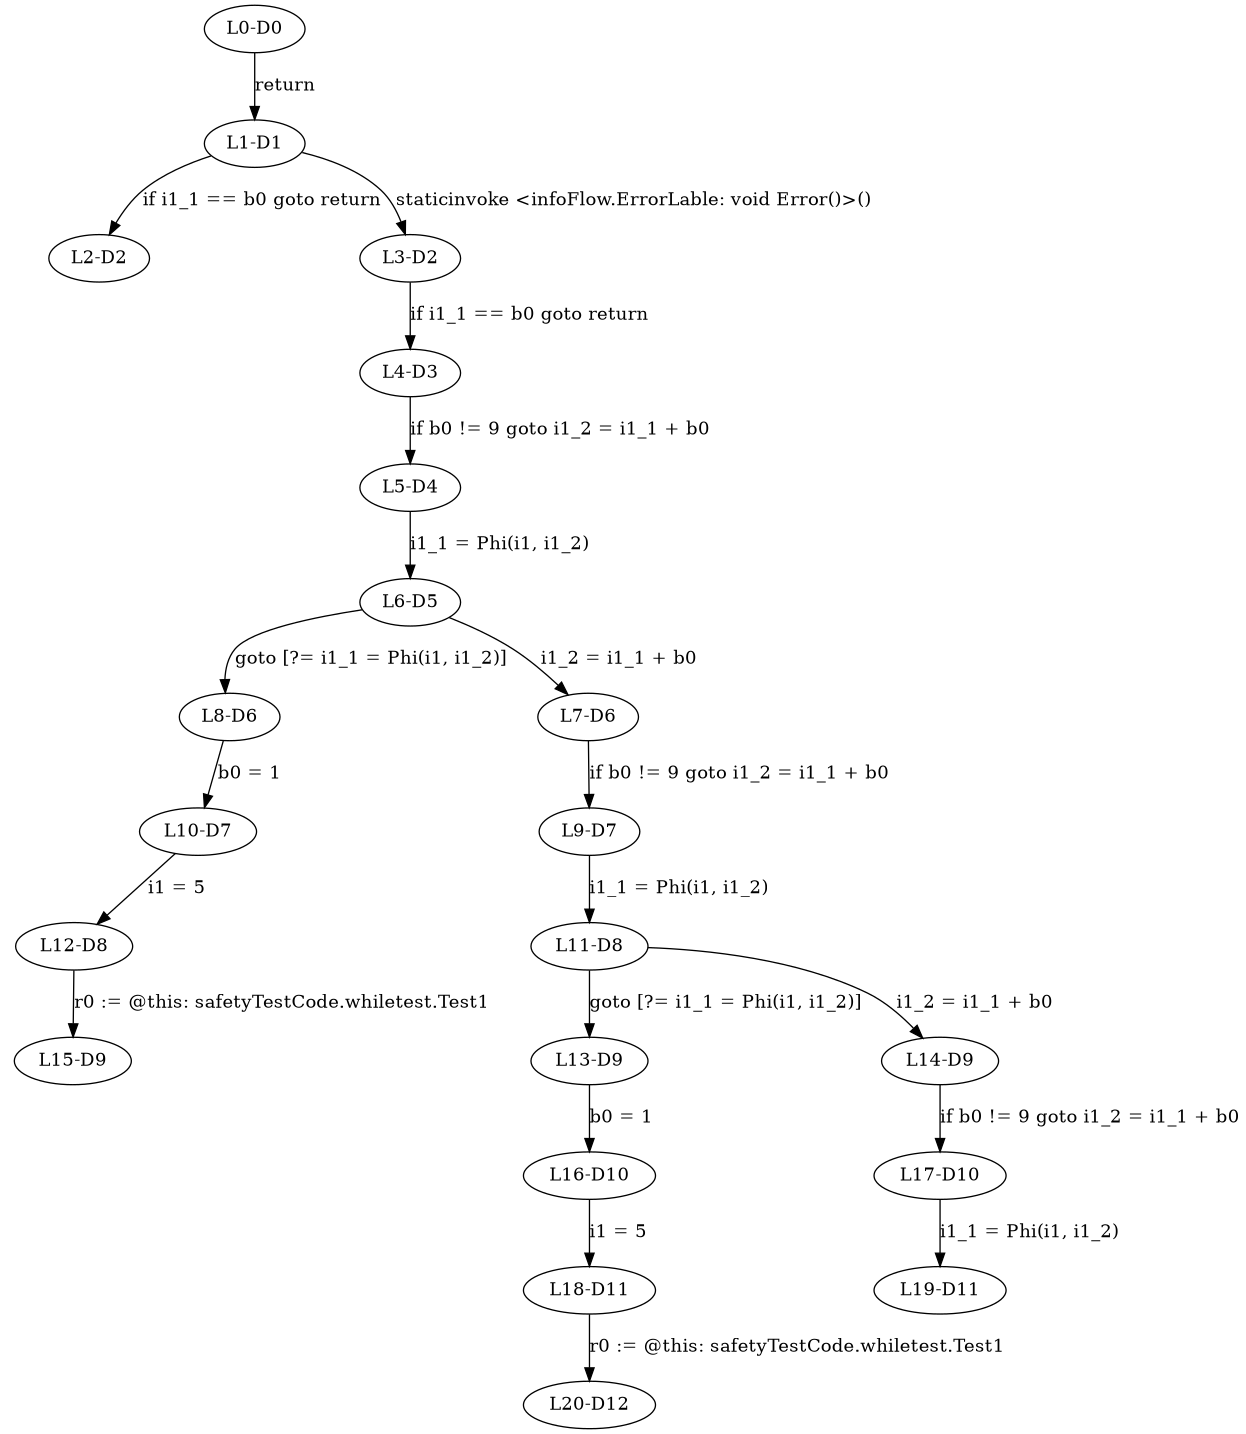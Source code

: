 digraph { 
	ratio="fill";
	size="8.3,11.7!";
	margin=0;
	"L0-D0" -> "L1-D1"[label="return"];
	"L1-D1" -> "L2-D2"[label="if i1_1 == b0 goto return"];
	"L1-D1" -> "L3-D2"[label="staticinvoke <infoFlow.ErrorLable: void Error()>()"];
	"L3-D2" -> "L4-D3"[label="if i1_1 == b0 goto return"];
	"L4-D3" -> "L5-D4"[label="if b0 != 9 goto i1_2 = i1_1 + b0"];
	"L5-D4" -> "L6-D5"[label="i1_1 = Phi(i1, i1_2)"];
	"L6-D5" -> "L8-D6"[label="goto [?= i1_1 = Phi(i1, i1_2)]"];
	"L6-D5" -> "L7-D6"[label="i1_2 = i1_1 + b0"];
	"L8-D6" -> "L10-D7"[label="b0 = 1"];
	"L7-D6" -> "L9-D7"[label="if b0 != 9 goto i1_2 = i1_1 + b0"];
	"L10-D7" -> "L12-D8"[label="i1 = 5"];
	"L9-D7" -> "L11-D8"[label="i1_1 = Phi(i1, i1_2)"];
	"L12-D8" -> "L15-D9"[label="r0 := @this: safetyTestCode.whiletest.Test1"];
	"L11-D8" -> "L13-D9"[label="goto [?= i1_1 = Phi(i1, i1_2)]"];
	"L11-D8" -> "L14-D9"[label="i1_2 = i1_1 + b0"];
	"L13-D9" -> "L16-D10"[label="b0 = 1"];
	"L14-D9" -> "L17-D10"[label="if b0 != 9 goto i1_2 = i1_1 + b0"];
	"L16-D10" -> "L18-D11"[label="i1 = 5"];
	"L17-D10" -> "L19-D11"[label="i1_1 = Phi(i1, i1_2)"];
	"L18-D11" -> "L20-D12"[label="r0 := @this: safetyTestCode.whiletest.Test1"];
}